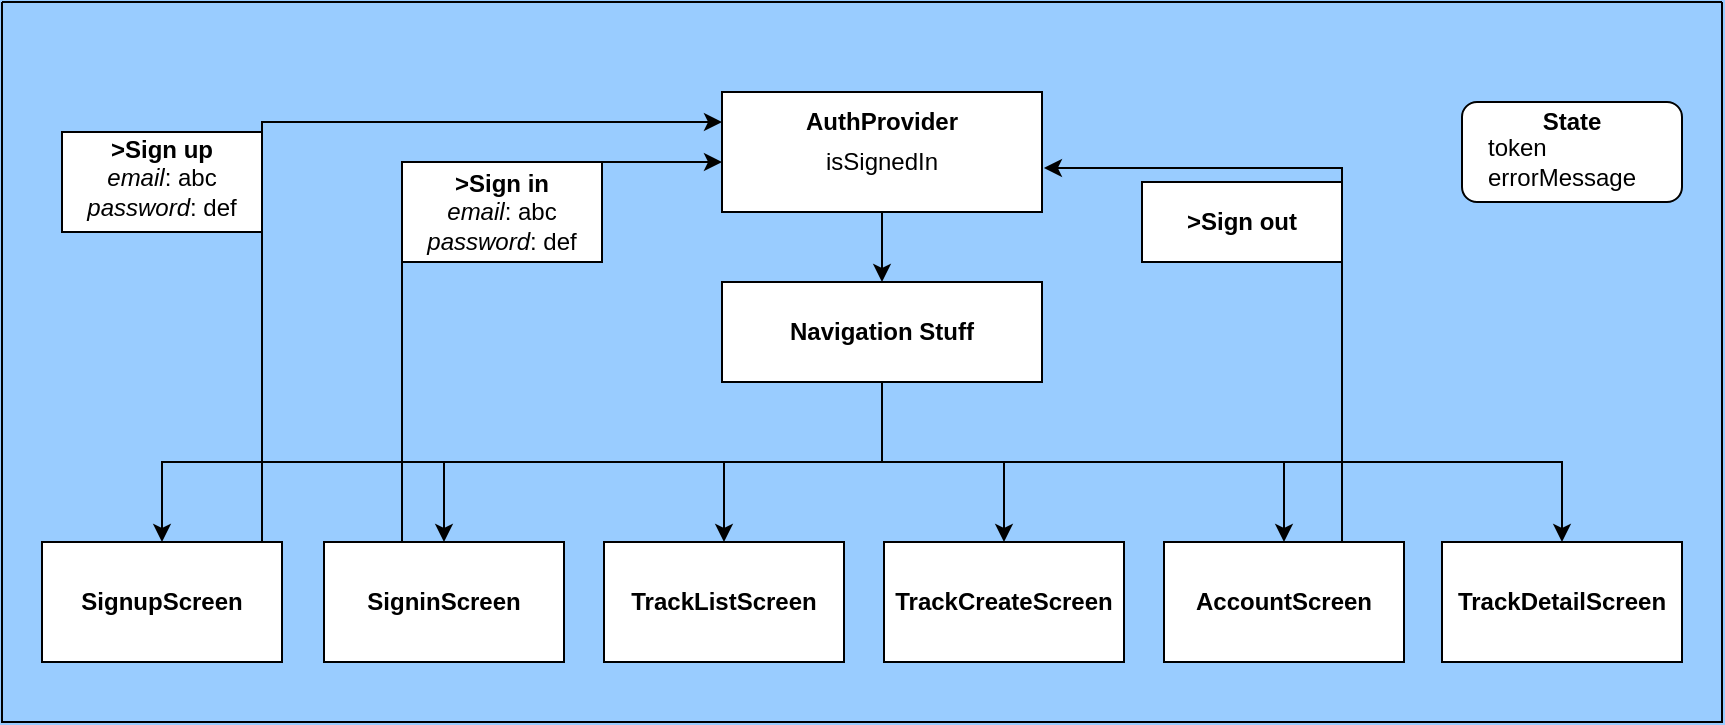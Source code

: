 <mxfile version="14.6.13" type="device"><diagram id="prtHgNgQTEPvFCAcTncT" name="Page-1"><mxGraphModel dx="852" dy="504" grid="1" gridSize="10" guides="1" tooltips="1" connect="1" arrows="1" fold="1" page="1" pageScale="1" pageWidth="827" pageHeight="1169" background="#99CCFF" math="0" shadow="0"><root><mxCell id="0"/><mxCell id="1" parent="0"/><mxCell id="dNxyNK7c78bLwvsdeMH5-11" value="" style="swimlane;html=1;startSize=0;horizontal=1;containerType=tree;glass=0;" parent="1" vertex="1"><mxGeometry x="20" y="60" width="860" height="360" as="geometry"/></mxCell><mxCell id="fFfDs7Dxj801xv1GVk5h-2" value="" style="rounded=0;whiteSpace=wrap;html=1;" parent="dNxyNK7c78bLwvsdeMH5-11" vertex="1"><mxGeometry x="360" y="45" width="160" height="60" as="geometry"/></mxCell><mxCell id="fFfDs7Dxj801xv1GVk5h-3" value="" style="rounded=0;whiteSpace=wrap;html=1;" parent="dNxyNK7c78bLwvsdeMH5-11" vertex="1"><mxGeometry x="20" y="270" width="120" height="60" as="geometry"/></mxCell><mxCell id="fFfDs7Dxj801xv1GVk5h-5" style="edgeStyle=elbowEdgeStyle;rounded=0;orthogonalLoop=1;jettySize=auto;elbow=vertical;html=1;entryX=0;entryY=0.25;entryDx=0;entryDy=0;" parent="dNxyNK7c78bLwvsdeMH5-11" source="fFfDs7Dxj801xv1GVk5h-3" target="fFfDs7Dxj801xv1GVk5h-2" edge="1"><mxGeometry relative="1" as="geometry"><mxPoint x="340" y="60" as="targetPoint"/><Array as="points"><mxPoint x="130" y="60"/><mxPoint x="150" y="80"/></Array></mxGeometry></mxCell><mxCell id="fFfDs7Dxj801xv1GVk5h-9" value="&lt;b&gt;AuthProvider&lt;/b&gt;" style="text;html=1;strokeColor=none;fillColor=none;align=center;verticalAlign=middle;whiteSpace=wrap;rounded=0;" parent="dNxyNK7c78bLwvsdeMH5-11" vertex="1"><mxGeometry x="410" y="50" width="60" height="20" as="geometry"/></mxCell><mxCell id="fFfDs7Dxj801xv1GVk5h-10" value="isSignedIn" style="text;html=1;strokeColor=none;fillColor=none;align=center;verticalAlign=middle;whiteSpace=wrap;rounded=0;" parent="dNxyNK7c78bLwvsdeMH5-11" vertex="1"><mxGeometry x="420" y="70" width="40" height="20" as="geometry"/></mxCell><mxCell id="fFfDs7Dxj801xv1GVk5h-11" style="edgeStyle=elbowEdgeStyle;rounded=0;orthogonalLoop=1;jettySize=auto;elbow=vertical;html=1;exitX=0.25;exitY=1;exitDx=0;exitDy=0;" parent="dNxyNK7c78bLwvsdeMH5-11" source="fFfDs7Dxj801xv1GVk5h-10" target="fFfDs7Dxj801xv1GVk5h-10" edge="1"><mxGeometry relative="1" as="geometry"/></mxCell><mxCell id="fFfDs7Dxj801xv1GVk5h-21" value="&lt;b&gt;SignupScreen&lt;/b&gt;" style="text;html=1;strokeColor=none;fillColor=none;align=center;verticalAlign=middle;whiteSpace=wrap;rounded=0;" parent="dNxyNK7c78bLwvsdeMH5-11" vertex="1"><mxGeometry x="60" y="290" width="40" height="20" as="geometry"/></mxCell><mxCell id="fFfDs7Dxj801xv1GVk5h-22" value="" style="rounded=0;whiteSpace=wrap;html=1;" parent="dNxyNK7c78bLwvsdeMH5-11" vertex="1"><mxGeometry x="161" y="270" width="120" height="60" as="geometry"/></mxCell><mxCell id="fFfDs7Dxj801xv1GVk5h-23" value="" style="rounded=0;whiteSpace=wrap;html=1;" parent="dNxyNK7c78bLwvsdeMH5-11" vertex="1"><mxGeometry x="301" y="270" width="120" height="60" as="geometry"/></mxCell><mxCell id="fFfDs7Dxj801xv1GVk5h-24" value="" style="rounded=0;whiteSpace=wrap;html=1;" parent="dNxyNK7c78bLwvsdeMH5-11" vertex="1"><mxGeometry x="441" y="270" width="120" height="60" as="geometry"/></mxCell><mxCell id="fFfDs7Dxj801xv1GVk5h-52" style="edgeStyle=orthogonalEdgeStyle;rounded=0;orthogonalLoop=1;jettySize=auto;html=1;entryX=1.006;entryY=0.633;entryDx=0;entryDy=0;entryPerimeter=0;" parent="dNxyNK7c78bLwvsdeMH5-11" source="fFfDs7Dxj801xv1GVk5h-25" target="fFfDs7Dxj801xv1GVk5h-2" edge="1"><mxGeometry relative="1" as="geometry"><Array as="points"><mxPoint x="670" y="83"/></Array></mxGeometry></mxCell><mxCell id="fFfDs7Dxj801xv1GVk5h-25" value="" style="rounded=0;whiteSpace=wrap;html=1;" parent="dNxyNK7c78bLwvsdeMH5-11" vertex="1"><mxGeometry x="581" y="270" width="120" height="60" as="geometry"/></mxCell><mxCell id="fFfDs7Dxj801xv1GVk5h-26" value="" style="rounded=0;whiteSpace=wrap;html=1;" parent="dNxyNK7c78bLwvsdeMH5-11" vertex="1"><mxGeometry x="720" y="270" width="120" height="60" as="geometry"/></mxCell><mxCell id="fFfDs7Dxj801xv1GVk5h-33" value="" style="rounded=0;whiteSpace=wrap;html=1;" parent="dNxyNK7c78bLwvsdeMH5-11" vertex="1"><mxGeometry x="200" y="80" width="100" height="50" as="geometry"/></mxCell><mxCell id="fFfDs7Dxj801xv1GVk5h-6" value="" style="rounded=0;whiteSpace=wrap;html=1;" parent="dNxyNK7c78bLwvsdeMH5-11" vertex="1"><mxGeometry x="30" y="65" width="100" height="50" as="geometry"/></mxCell><mxCell id="fFfDs7Dxj801xv1GVk5h-8" value="&lt;b&gt;&amp;gt;Sign up&lt;/b&gt;&lt;br&gt;&lt;i&gt;email&lt;/i&gt;: abc&lt;br&gt;&lt;i&gt;password&lt;/i&gt;: def" style="text;html=1;strokeColor=none;fillColor=none;align=center;verticalAlign=middle;whiteSpace=wrap;rounded=0;" parent="dNxyNK7c78bLwvsdeMH5-11" vertex="1"><mxGeometry x="40" y="60" width="80" height="55" as="geometry"/></mxCell><mxCell id="fFfDs7Dxj801xv1GVk5h-34" value="&lt;b&gt;&amp;gt;Sign in&lt;/b&gt;&lt;br&gt;&lt;i&gt;email&lt;/i&gt;: abc&lt;br&gt;&lt;i&gt;password&lt;/i&gt;: def" style="text;html=1;strokeColor=none;fillColor=none;align=center;verticalAlign=middle;whiteSpace=wrap;rounded=0;" parent="dNxyNK7c78bLwvsdeMH5-11" vertex="1"><mxGeometry x="210" y="77.5" width="80" height="55" as="geometry"/></mxCell><mxCell id="fFfDs7Dxj801xv1GVk5h-36" value="&lt;b&gt;SigninScreen&lt;/b&gt;" style="text;html=1;strokeColor=none;fillColor=none;align=center;verticalAlign=middle;whiteSpace=wrap;rounded=0;" parent="dNxyNK7c78bLwvsdeMH5-11" vertex="1"><mxGeometry x="201" y="290" width="40" height="20" as="geometry"/></mxCell><mxCell id="fFfDs7Dxj801xv1GVk5h-37" value="&lt;b&gt;TrackListScreen&lt;/b&gt;" style="text;html=1;strokeColor=none;fillColor=none;align=center;verticalAlign=middle;whiteSpace=wrap;rounded=0;" parent="dNxyNK7c78bLwvsdeMH5-11" vertex="1"><mxGeometry x="341" y="290" width="40" height="20" as="geometry"/></mxCell><mxCell id="fFfDs7Dxj801xv1GVk5h-38" value="&lt;b&gt;TrackCreateScreen&lt;/b&gt;" style="text;html=1;strokeColor=none;fillColor=none;align=center;verticalAlign=middle;whiteSpace=wrap;rounded=0;" parent="dNxyNK7c78bLwvsdeMH5-11" vertex="1"><mxGeometry x="481" y="290" width="40" height="20" as="geometry"/></mxCell><mxCell id="fFfDs7Dxj801xv1GVk5h-39" value="&lt;b&gt;AccountScreen&lt;/b&gt;" style="text;html=1;strokeColor=none;fillColor=none;align=center;verticalAlign=middle;whiteSpace=wrap;rounded=0;" parent="dNxyNK7c78bLwvsdeMH5-11" vertex="1"><mxGeometry x="621" y="290" width="40" height="20" as="geometry"/></mxCell><mxCell id="fFfDs7Dxj801xv1GVk5h-40" value="&lt;b&gt;TrackDetailScreen&lt;/b&gt;" style="text;html=1;strokeColor=none;fillColor=none;align=center;verticalAlign=middle;whiteSpace=wrap;rounded=0;" parent="dNxyNK7c78bLwvsdeMH5-11" vertex="1"><mxGeometry x="760" y="290" width="40" height="20" as="geometry"/></mxCell><mxCell id="fFfDs7Dxj801xv1GVk5h-43" value="Navigation stuff" style="text;html=1;strokeColor=none;fillColor=none;align=center;verticalAlign=middle;whiteSpace=wrap;rounded=0;" parent="dNxyNK7c78bLwvsdeMH5-11" vertex="1"><mxGeometry x="395" y="150" width="90" height="20" as="geometry"/></mxCell><mxCell id="fFfDs7Dxj801xv1GVk5h-53" value="" style="rounded=0;whiteSpace=wrap;html=1;" parent="dNxyNK7c78bLwvsdeMH5-11" vertex="1"><mxGeometry x="570" y="90" width="100" height="40" as="geometry"/></mxCell><mxCell id="fFfDs7Dxj801xv1GVk5h-54" value="&lt;b&gt;&amp;gt;Sign out&lt;/b&gt;" style="text;html=1;strokeColor=none;fillColor=none;align=center;verticalAlign=middle;whiteSpace=wrap;rounded=0;" parent="dNxyNK7c78bLwvsdeMH5-11" vertex="1"><mxGeometry x="590" y="102.5" width="60" height="15" as="geometry"/></mxCell><mxCell id="6cVpvFCdiQb6LZDVC-94-2" value="" style="rounded=1;whiteSpace=wrap;html=1;" vertex="1" parent="dNxyNK7c78bLwvsdeMH5-11"><mxGeometry x="730" y="50" width="110" height="50" as="geometry"/></mxCell><mxCell id="6cVpvFCdiQb6LZDVC-94-5" value="&lt;div style=&quot;text-align: left&quot;&gt;&lt;span&gt;&lt;b&gt;State&lt;/b&gt;&lt;/span&gt;&lt;/div&gt;" style="text;html=1;strokeColor=none;fillColor=none;align=center;verticalAlign=middle;whiteSpace=wrap;rounded=0;" vertex="1" parent="dNxyNK7c78bLwvsdeMH5-11"><mxGeometry x="765" y="50" width="40" height="20" as="geometry"/></mxCell><mxCell id="fFfDs7Dxj801xv1GVk5h-32" style="edgeStyle=elbowEdgeStyle;rounded=0;orthogonalLoop=1;jettySize=auto;html=1;" parent="1" source="fFfDs7Dxj801xv1GVk5h-22" edge="1"><mxGeometry relative="1" as="geometry"><mxPoint x="380" y="140" as="targetPoint"/><Array as="points"><mxPoint x="220" y="140"/></Array></mxGeometry></mxCell><mxCell id="fFfDs7Dxj801xv1GVk5h-44" style="edgeStyle=orthogonalEdgeStyle;rounded=0;orthogonalLoop=1;jettySize=auto;html=1;" parent="1" source="fFfDs7Dxj801xv1GVk5h-42" target="fFfDs7Dxj801xv1GVk5h-3" edge="1"><mxGeometry relative="1" as="geometry"><Array as="points"><mxPoint x="460" y="290"/><mxPoint x="100" y="290"/></Array></mxGeometry></mxCell><mxCell id="fFfDs7Dxj801xv1GVk5h-45" style="edgeStyle=orthogonalEdgeStyle;rounded=0;orthogonalLoop=1;jettySize=auto;html=1;" parent="1" source="fFfDs7Dxj801xv1GVk5h-42" target="fFfDs7Dxj801xv1GVk5h-22" edge="1"><mxGeometry relative="1" as="geometry"><Array as="points"><mxPoint x="460" y="290"/><mxPoint x="241" y="290"/></Array></mxGeometry></mxCell><mxCell id="fFfDs7Dxj801xv1GVk5h-46" style="edgeStyle=orthogonalEdgeStyle;rounded=0;orthogonalLoop=1;jettySize=auto;html=1;entryX=0.5;entryY=0;entryDx=0;entryDy=0;" parent="1" source="fFfDs7Dxj801xv1GVk5h-42" target="fFfDs7Dxj801xv1GVk5h-23" edge="1"><mxGeometry relative="1" as="geometry"/></mxCell><mxCell id="fFfDs7Dxj801xv1GVk5h-47" style="edgeStyle=orthogonalEdgeStyle;rounded=0;orthogonalLoop=1;jettySize=auto;html=1;entryX=0.5;entryY=0;entryDx=0;entryDy=0;" parent="1" source="fFfDs7Dxj801xv1GVk5h-42" target="fFfDs7Dxj801xv1GVk5h-24" edge="1"><mxGeometry relative="1" as="geometry"/></mxCell><mxCell id="fFfDs7Dxj801xv1GVk5h-48" style="edgeStyle=orthogonalEdgeStyle;rounded=0;orthogonalLoop=1;jettySize=auto;html=1;entryX=0.5;entryY=0;entryDx=0;entryDy=0;" parent="1" source="fFfDs7Dxj801xv1GVk5h-42" target="fFfDs7Dxj801xv1GVk5h-25" edge="1"><mxGeometry relative="1" as="geometry"><Array as="points"><mxPoint x="460" y="290"/><mxPoint x="661" y="290"/></Array></mxGeometry></mxCell><mxCell id="fFfDs7Dxj801xv1GVk5h-49" style="edgeStyle=orthogonalEdgeStyle;rounded=0;orthogonalLoop=1;jettySize=auto;html=1;entryX=0.5;entryY=0;entryDx=0;entryDy=0;" parent="1" source="fFfDs7Dxj801xv1GVk5h-42" target="fFfDs7Dxj801xv1GVk5h-26" edge="1"><mxGeometry relative="1" as="geometry"><Array as="points"><mxPoint x="460" y="290"/><mxPoint x="800" y="290"/></Array></mxGeometry></mxCell><mxCell id="fFfDs7Dxj801xv1GVk5h-42" value="&lt;b&gt;Navigation Stuff&lt;/b&gt;" style="rounded=0;whiteSpace=wrap;html=1;" parent="1" vertex="1"><mxGeometry x="380" y="200" width="160" height="50" as="geometry"/></mxCell><mxCell id="fFfDs7Dxj801xv1GVk5h-51" style="edgeStyle=orthogonalEdgeStyle;rounded=0;orthogonalLoop=1;jettySize=auto;html=1;entryX=0.5;entryY=0;entryDx=0;entryDy=0;" parent="1" source="fFfDs7Dxj801xv1GVk5h-2" target="fFfDs7Dxj801xv1GVk5h-42" edge="1"><mxGeometry relative="1" as="geometry"/></mxCell><mxCell id="6cVpvFCdiQb6LZDVC-94-6" value="&lt;div style=&quot;text-align: left&quot;&gt;&lt;span&gt;token&lt;/span&gt;&lt;/div&gt;&lt;div style=&quot;text-align: left&quot;&gt;&lt;span&gt;errorMessage&lt;/span&gt;&lt;/div&gt;" style="text;html=1;strokeColor=none;fillColor=none;align=center;verticalAlign=middle;whiteSpace=wrap;rounded=0;" vertex="1" parent="1"><mxGeometry x="780" y="130" width="40" height="20" as="geometry"/></mxCell></root></mxGraphModel></diagram></mxfile>